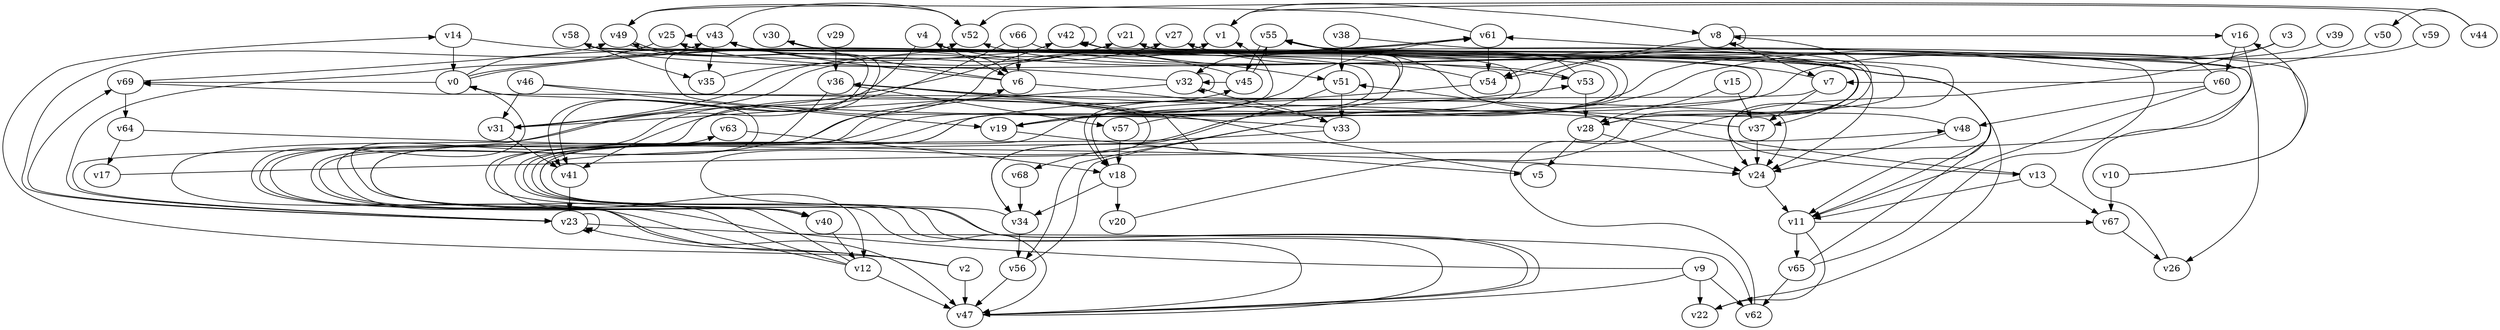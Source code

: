 // Benchmark game 104 - 70 vertices
digraph G {
    v0 [name="v0", player=1];
    v1 [name="v1", player=1];
    v2 [name="v2", player=1, target=1];
    v3 [name="v3", player=1];
    v4 [name="v4", player=0];
    v5 [name="v5", player=0];
    v6 [name="v6", player=1];
    v7 [name="v7", player=0];
    v8 [name="v8", player=1];
    v9 [name="v9", player=1, target=1];
    v10 [name="v10", player=1];
    v11 [name="v11", player=1];
    v12 [name="v12", player=1];
    v13 [name="v13", player=0];
    v14 [name="v14", player=1];
    v15 [name="v15", player=1, target=1];
    v16 [name="v16", player=0];
    v17 [name="v17", player=0];
    v18 [name="v18", player=0];
    v19 [name="v19", player=0];
    v20 [name="v20", player=1];
    v21 [name="v21", player=1];
    v22 [name="v22", player=1];
    v23 [name="v23", player=1];
    v24 [name="v24", player=1];
    v25 [name="v25", player=1];
    v26 [name="v26", player=1];
    v27 [name="v27", player=1];
    v28 [name="v28", player=1];
    v29 [name="v29", player=1];
    v30 [name="v30", player=0];
    v31 [name="v31", player=1];
    v32 [name="v32", player=1];
    v33 [name="v33", player=0, target=1];
    v34 [name="v34", player=0];
    v35 [name="v35", player=0];
    v36 [name="v36", player=1];
    v37 [name="v37", player=0];
    v38 [name="v38", player=1, target=1];
    v39 [name="v39", player=0];
    v40 [name="v40", player=1];
    v41 [name="v41", player=1];
    v42 [name="v42", player=0];
    v43 [name="v43", player=0];
    v44 [name="v44", player=1];
    v45 [name="v45", player=0];
    v46 [name="v46", player=1];
    v47 [name="v47", player=1];
    v48 [name="v48", player=1, target=1];
    v49 [name="v49", player=1, target=1];
    v50 [name="v50", player=1, target=1];
    v51 [name="v51", player=1];
    v52 [name="v52", player=1];
    v53 [name="v53", player=1];
    v54 [name="v54", player=0];
    v55 [name="v55", player=1, target=1];
    v56 [name="v56", player=1];
    v57 [name="v57", player=0, target=1];
    v58 [name="v58", player=0, target=1];
    v59 [name="v59", player=1];
    v60 [name="v60", player=1];
    v61 [name="v61", player=1, target=1];
    v62 [name="v62", player=0];
    v63 [name="v63", player=0];
    v64 [name="v64", player=1];
    v65 [name="v65", player=1];
    v66 [name="v66", player=0];
    v67 [name="v67", player=1];
    v68 [name="v68", player=0];
    v69 [name="v69", player=0];

    v0 -> v61 [constraint="time == 6"];
    v1 -> v8 [constraint="time <= 16"];
    v2 -> v14 [constraint="time % 3 == 1"];
    v3 -> v13 [constraint="time == 20"];
    v4 -> v6;
    v5 -> v36 [constraint="(time % 2 == 1) || (time % 4 == 1)"];
    v6 -> v43 [constraint="time <= 16"];
    v7 -> v55 [constraint="time >= 2"];
    v8 -> v54 [constraint="(time >= 4) && (time <= 18)"];
    v9 -> v47 [constraint="time >= 15"];
    v10 -> v61 [constraint="time % 5 == 3"];
    v11 -> v65;
    v12 -> v45 [constraint="time >= 5"];
    v13 -> v11;
    v14 -> v53 [constraint="time >= 1"];
    v15 -> v37;
    v16 -> v60;
    v17 -> v42 [constraint="time % 6 == 2"];
    v18 -> v20;
    v19 -> v58 [constraint="time % 3 == 1"];
    v20 -> v49 [constraint="time <= 24"];
    v21 -> v31 [constraint="time <= 18"];
    v22 -> v4 [constraint="time % 6 == 4"];
    v23 -> v69 [constraint="time == 0"];
    v24 -> v11;
    v25 -> v47 [constraint="time >= 9"];
    v26 -> v25 [constraint="time % 2 == 0"];
    v27 -> v47 [constraint="time >= 3"];
    v28 -> v5;
    v29 -> v36;
    v30 -> v24 [constraint="time % 3 == 2"];
    v31 -> v27 [constraint="time <= 18"];
    v32 -> v31 [constraint="time == 1"];
    v33 -> v23 [constraint="time <= 12"];
    v34 -> v69 [constraint="time % 5 == 4"];
    v35 -> v21 [constraint="time <= 7"];
    v36 -> v68 [constraint="time % 6 == 2"];
    v37 -> v36 [constraint="(time % 2 == 1) || (time % 4 == 1)"];
    v38 -> v51;
    v39 -> v34 [constraint="time <= 9"];
    v40 -> v1 [constraint="time % 4 == 0"];
    v41 -> v23;
    v42 -> v51 [constraint="time == 15"];
    v43 -> v35;
    v44 -> v52 [constraint="time == 0"];
    v45 -> v32 [constraint="time == 17"];
    v46 -> v24 [constraint="time >= 13"];
    v47 -> v21 [constraint="time >= 10"];
    v48 -> v55 [constraint="time == 14"];
    v49 -> v41 [constraint="time % 6 == 3"];
    v50 -> v56 [constraint="time >= 5"];
    v51 -> v34 [constraint="time % 3 == 1"];
    v52 -> v49 [constraint="time % 2 == 1"];
    v53 -> v32 [constraint="time == 19"];
    v54 -> v27 [constraint="(time >= 6) && (time <= 18)"];
    v55 -> v11 [constraint="time >= 6"];
    v56 -> v55 [constraint="time == 20"];
    v57 -> v18;
    v58 -> v35;
    v59 -> v19 [constraint="time % 6 == 0"];
    v60 -> v48;
    v61 -> v49 [constraint="time == 16"];
    v62 -> v8 [constraint="(time % 4 == 0) || (time % 3 == 2)"];
    v63 -> v18;
    v64 -> v17;
    v65 -> v62;
    v66 -> v6;
    v67 -> v26;
    v68 -> v34;
    v69 -> v49 [constraint="time % 2 == 0"];
    v65 -> v52 [constraint="time == 9"];
    v66 -> v41 [constraint="time == 7"];
    v6 -> v33 [constraint="time >= 6"];
    v49 -> v41 [constraint="time % 5 == 3"];
    v47 -> v58 [constraint="time % 6 == 5"];
    v0 -> v6 [constraint="time <= 15"];
    v8 -> v16 [constraint="time <= 25"];
    v61 -> v54;
    v32 -> v33;
    v53 -> v28;
    v4 -> v47 [constraint="time == 8"];
    v55 -> v45;
    v32 -> v32;
    v7 -> v37;
    v65 -> v55 [constraint="time == 14"];
    v12 -> v47;
    v31 -> v41;
    v11 -> v67 [constraint="time == 0"];
    v43 -> v52 [constraint="time == 3"];
    v30 -> v28 [constraint="time == 17"];
    v40 -> v6 [constraint="time % 4 == 1"];
    v23 -> v23 [constraint="time >= 9"];
    v60 -> v54 [constraint="time == 6"];
    v23 -> v62 [constraint="time % 2 == 1"];
    v16 -> v26;
    v12 -> v0 [constraint="time == 16"];
    v9 -> v62;
    v46 -> v19;
    v10 -> v67;
    v58 -> v37 [constraint="time % 5 == 2"];
    v2 -> v42 [constraint="time >= 8"];
    v2 -> v23 [constraint="time == 19"];
    v54 -> v12 [constraint="(time >= 4) && (time <= 20)"];
    v64 -> v24;
    v0 -> v61 [constraint="time == 11"];
    v15 -> v28;
    v9 -> v1 [constraint="time % 3 == 0"];
    v13 -> v51 [constraint="time % 5 == 2"];
    v43 -> v25 [constraint="time >= 2"];
    v36 -> v57;
    v19 -> v5;
    v10 -> v16 [constraint="time == 7"];
    v11 -> v22 [constraint="time == 13"];
    v44 -> v50 [constraint="time <= 10"];
    v28 -> v25 [constraint="time == 13"];
    v45 -> v43 [constraint="time % 5 == 1"];
    v32 -> v58 [constraint="time == 10"];
    v19 -> v53 [constraint="time == 4"];
    v6 -> v30 [constraint="time == 15"];
    v7 -> v18 [constraint="time == 10"];
    v14 -> v0;
    v45 -> v55 [constraint="time % 2 == 1"];
    v0 -> v40 [constraint="time == 2"];
    v9 -> v22;
    v66 -> v11 [constraint="time >= 8"];
    v25 -> v23 [constraint="(time % 2 == 0) || (time % 5 == 0)"];
    v2 -> v47;
    v36 -> v40 [constraint="(time >= 7) && (time <= 20)"];
    v60 -> v7 [constraint="time <= 23"];
    v37 -> v24;
    v13 -> v67;
    v18 -> v34;
    v33 -> v52 [constraint="time >= 13"];
    v42 -> v42 [constraint="time >= 10"];
    v3 -> v18 [constraint="time >= 5"];
    v8 -> v8 [constraint="time == 9"];
    v69 -> v64;
    v40 -> v12;
    v28 -> v24;
    v46 -> v31;
    v53 -> v25 [constraint="time >= 1"];
    v40 -> v61 [constraint="time >= 6"];
    v38 -> v24 [constraint="time == 1"];
    v0 -> v69 [constraint="time <= 8"];
    v51 -> v33;
    v57 -> v4 [constraint="time % 3 == 0"];
    v59 -> v1 [constraint="time >= 12"];
    v34 -> v56;
    v23 -> v43 [constraint="time >= 14"];
    v21 -> v28 [constraint="time <= 25"];
    v60 -> v11 [constraint="time == 17"];
    v47 -> v48 [constraint="time % 5 == 3"];
    v56 -> v47;
    v12 -> v63 [constraint="(time % 4 == 0) || (time % 3 == 2)"];
    v8 -> v7 [constraint="time % 4 == 0"];
    v48 -> v24;
}
